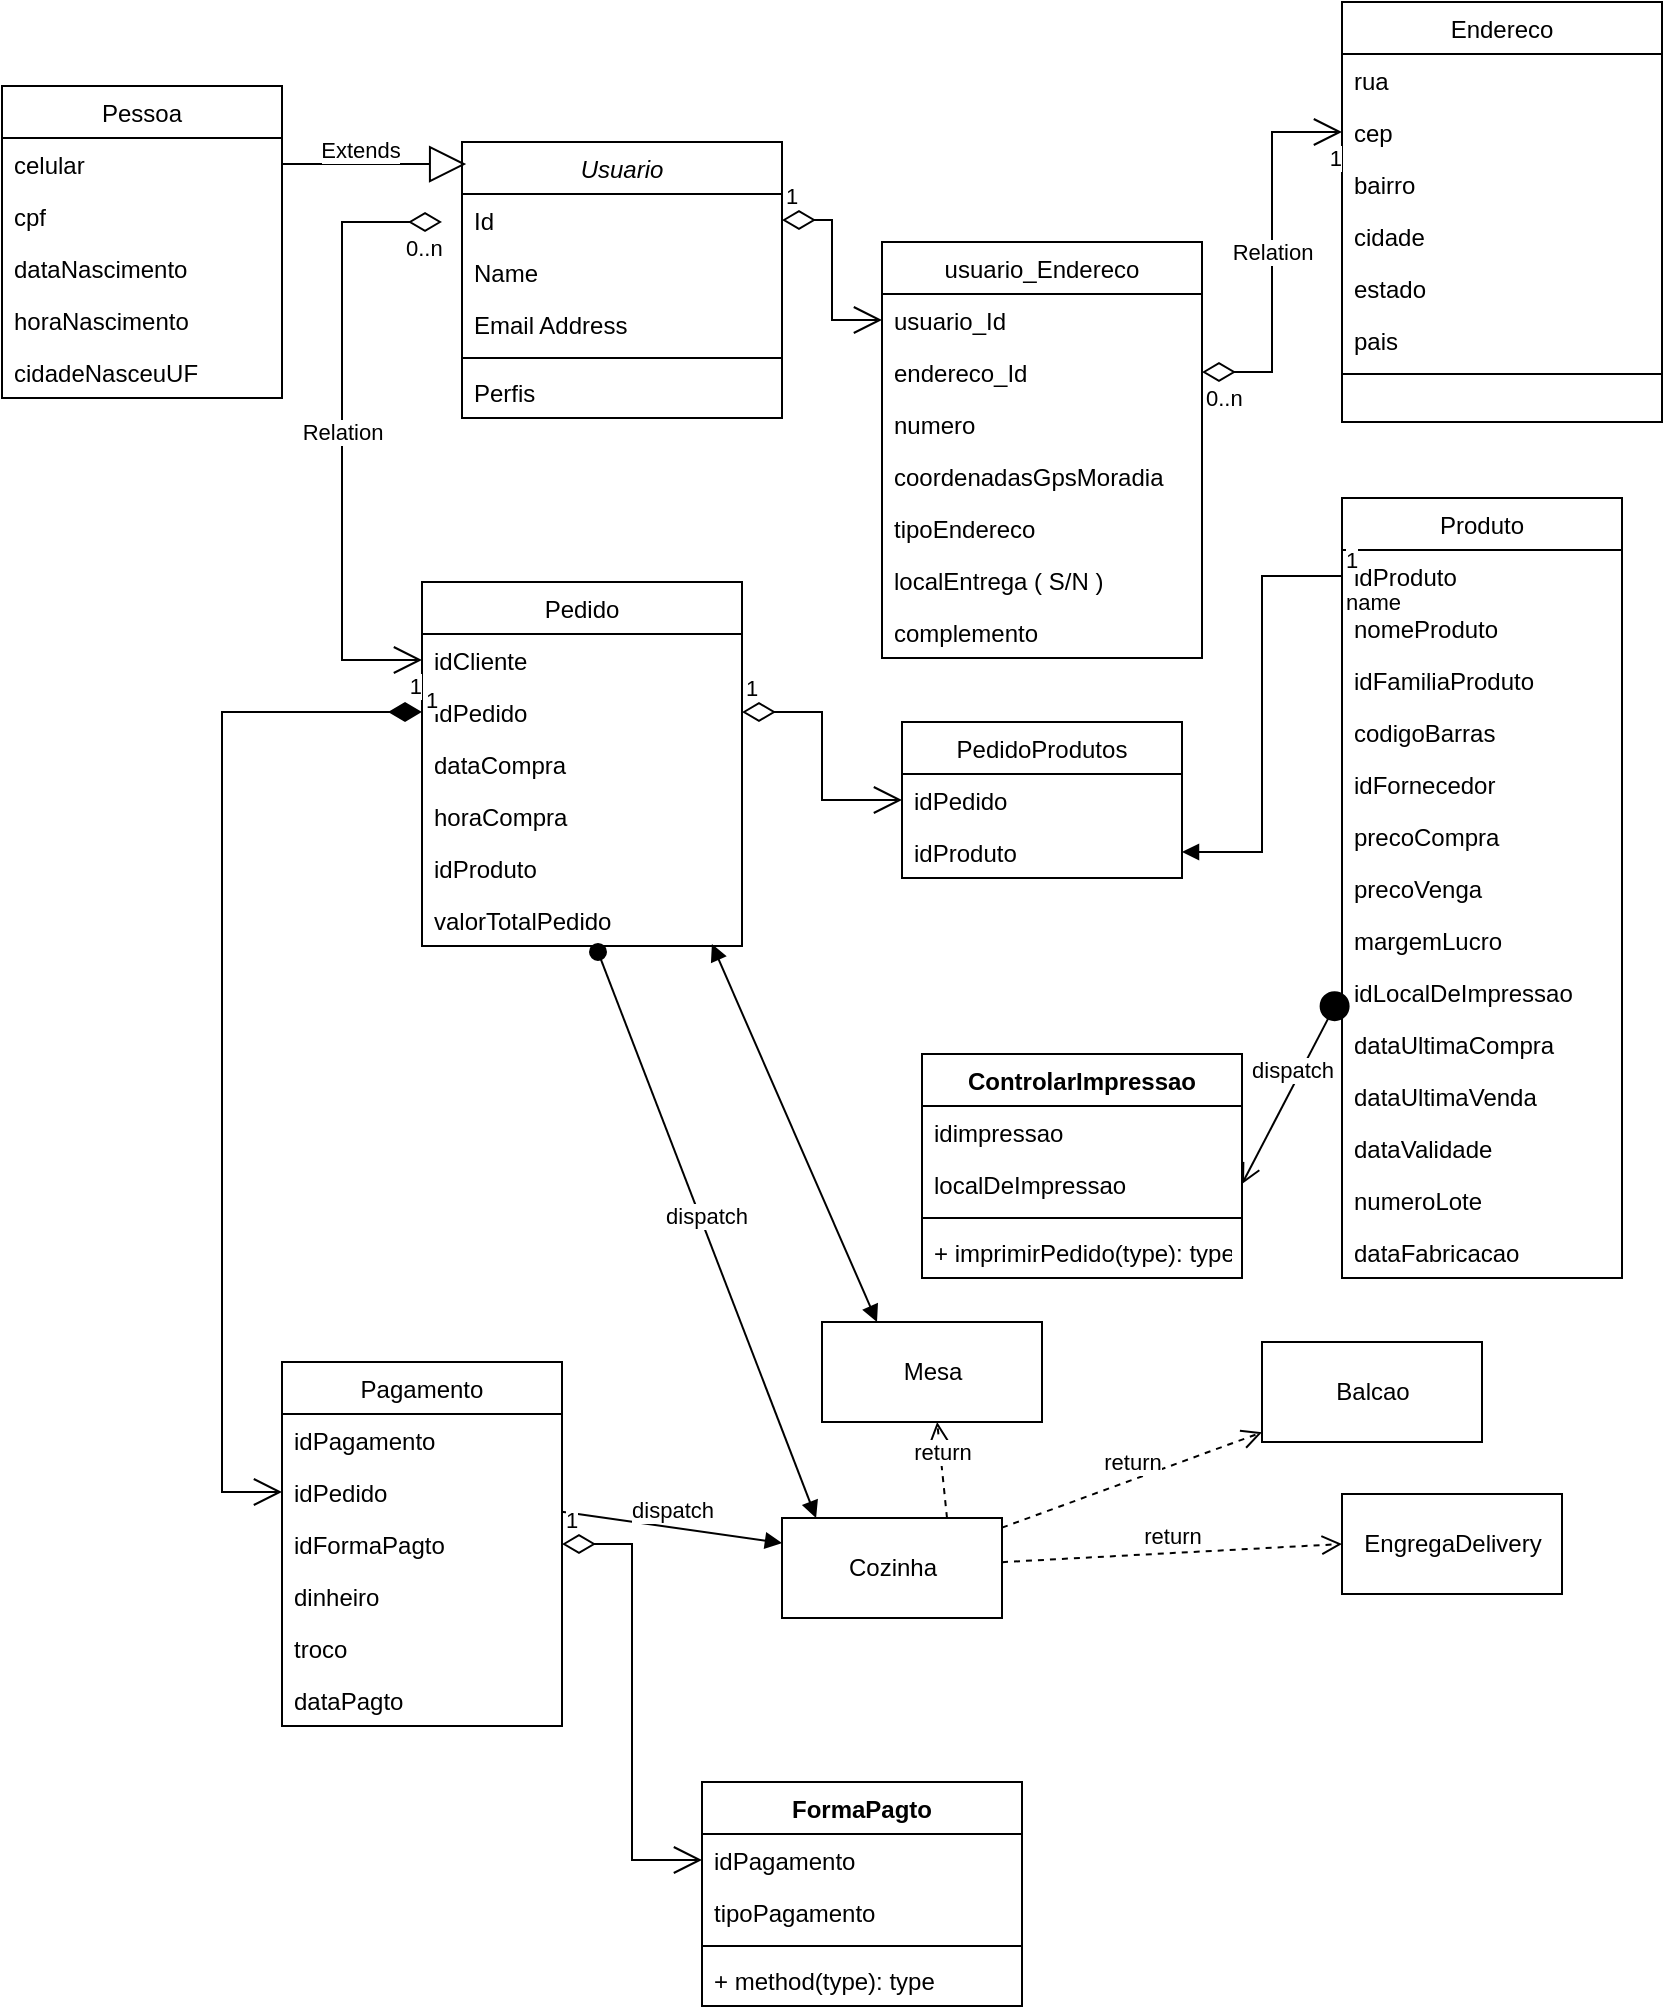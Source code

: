 <mxfile version="20.0.3" type="device"><diagram id="C5RBs43oDa-KdzZeNtuy" name="Page-1"><mxGraphModel dx="1695" dy="460" grid="1" gridSize="10" guides="1" tooltips="1" connect="1" arrows="1" fold="1" page="1" pageScale="1" pageWidth="827" pageHeight="1169" math="0" shadow="0"><root><mxCell id="WIyWlLk6GJQsqaUBKTNV-0"/><mxCell id="WIyWlLk6GJQsqaUBKTNV-1" parent="WIyWlLk6GJQsqaUBKTNV-0"/><mxCell id="zkfFHV4jXpPFQw0GAbJ--0" value="Usuario" style="swimlane;fontStyle=2;align=center;verticalAlign=top;childLayout=stackLayout;horizontal=1;startSize=26;horizontalStack=0;resizeParent=1;resizeLast=0;collapsible=1;marginBottom=0;rounded=0;shadow=0;strokeWidth=1;" parent="WIyWlLk6GJQsqaUBKTNV-1" vertex="1"><mxGeometry x="220" y="120" width="160" height="138" as="geometry"><mxRectangle x="230" y="140" width="160" height="26" as="alternateBounds"/></mxGeometry></mxCell><mxCell id="zkfFHV4jXpPFQw0GAbJ--2" value="Id" style="text;align=left;verticalAlign=top;spacingLeft=4;spacingRight=4;overflow=hidden;rotatable=0;points=[[0,0.5],[1,0.5]];portConstraint=eastwest;rounded=0;shadow=0;html=0;" parent="zkfFHV4jXpPFQw0GAbJ--0" vertex="1"><mxGeometry y="26" width="160" height="26" as="geometry"/></mxCell><mxCell id="zkfFHV4jXpPFQw0GAbJ--1" value="Name" style="text;align=left;verticalAlign=top;spacingLeft=4;spacingRight=4;overflow=hidden;rotatable=0;points=[[0,0.5],[1,0.5]];portConstraint=eastwest;" parent="zkfFHV4jXpPFQw0GAbJ--0" vertex="1"><mxGeometry y="52" width="160" height="26" as="geometry"/></mxCell><mxCell id="zkfFHV4jXpPFQw0GAbJ--3" value="Email Address" style="text;align=left;verticalAlign=top;spacingLeft=4;spacingRight=4;overflow=hidden;rotatable=0;points=[[0,0.5],[1,0.5]];portConstraint=eastwest;rounded=0;shadow=0;html=0;" parent="zkfFHV4jXpPFQw0GAbJ--0" vertex="1"><mxGeometry y="78" width="160" height="26" as="geometry"/></mxCell><mxCell id="zkfFHV4jXpPFQw0GAbJ--4" value="" style="line;html=1;strokeWidth=1;align=left;verticalAlign=middle;spacingTop=-1;spacingLeft=3;spacingRight=3;rotatable=0;labelPosition=right;points=[];portConstraint=eastwest;" parent="zkfFHV4jXpPFQw0GAbJ--0" vertex="1"><mxGeometry y="104" width="160" height="8" as="geometry"/></mxCell><mxCell id="zkfFHV4jXpPFQw0GAbJ--5" value="Perfis" style="text;align=left;verticalAlign=top;spacingLeft=4;spacingRight=4;overflow=hidden;rotatable=0;points=[[0,0.5],[1,0.5]];portConstraint=eastwest;" parent="zkfFHV4jXpPFQw0GAbJ--0" vertex="1"><mxGeometry y="112" width="160" height="26" as="geometry"/></mxCell><mxCell id="zkfFHV4jXpPFQw0GAbJ--17" value="Endereco" style="swimlane;fontStyle=0;align=center;verticalAlign=top;childLayout=stackLayout;horizontal=1;startSize=26;horizontalStack=0;resizeParent=1;resizeLast=0;collapsible=1;marginBottom=0;rounded=0;shadow=0;strokeWidth=1;" parent="WIyWlLk6GJQsqaUBKTNV-1" vertex="1"><mxGeometry x="660" y="50" width="160" height="210" as="geometry"><mxRectangle x="550" y="140" width="160" height="26" as="alternateBounds"/></mxGeometry></mxCell><mxCell id="zkfFHV4jXpPFQw0GAbJ--18" value="rua" style="text;align=left;verticalAlign=top;spacingLeft=4;spacingRight=4;overflow=hidden;rotatable=0;points=[[0,0.5],[1,0.5]];portConstraint=eastwest;" parent="zkfFHV4jXpPFQw0GAbJ--17" vertex="1"><mxGeometry y="26" width="160" height="26" as="geometry"/></mxCell><mxCell id="LOSnb_ZfITmx2wypRt4g-12" value="cep" style="text;align=left;verticalAlign=top;spacingLeft=4;spacingRight=4;overflow=hidden;rotatable=0;points=[[0,0.5],[1,0.5]];portConstraint=eastwest;rounded=0;shadow=0;html=0;" vertex="1" parent="zkfFHV4jXpPFQw0GAbJ--17"><mxGeometry y="52" width="160" height="26" as="geometry"/></mxCell><mxCell id="zkfFHV4jXpPFQw0GAbJ--19" value="bairro" style="text;align=left;verticalAlign=top;spacingLeft=4;spacingRight=4;overflow=hidden;rotatable=0;points=[[0,0.5],[1,0.5]];portConstraint=eastwest;rounded=0;shadow=0;html=0;" parent="zkfFHV4jXpPFQw0GAbJ--17" vertex="1"><mxGeometry y="78" width="160" height="26" as="geometry"/></mxCell><mxCell id="zkfFHV4jXpPFQw0GAbJ--20" value="cidade" style="text;align=left;verticalAlign=top;spacingLeft=4;spacingRight=4;overflow=hidden;rotatable=0;points=[[0,0.5],[1,0.5]];portConstraint=eastwest;rounded=0;shadow=0;html=0;" parent="zkfFHV4jXpPFQw0GAbJ--17" vertex="1"><mxGeometry y="104" width="160" height="26" as="geometry"/></mxCell><mxCell id="zkfFHV4jXpPFQw0GAbJ--21" value="estado" style="text;align=left;verticalAlign=top;spacingLeft=4;spacingRight=4;overflow=hidden;rotatable=0;points=[[0,0.5],[1,0.5]];portConstraint=eastwest;rounded=0;shadow=0;html=0;" parent="zkfFHV4jXpPFQw0GAbJ--17" vertex="1"><mxGeometry y="130" width="160" height="26" as="geometry"/></mxCell><mxCell id="zkfFHV4jXpPFQw0GAbJ--22" value="pais" style="text;align=left;verticalAlign=top;spacingLeft=4;spacingRight=4;overflow=hidden;rotatable=0;points=[[0,0.5],[1,0.5]];portConstraint=eastwest;rounded=0;shadow=0;html=0;" parent="zkfFHV4jXpPFQw0GAbJ--17" vertex="1"><mxGeometry y="156" width="160" height="26" as="geometry"/></mxCell><mxCell id="zkfFHV4jXpPFQw0GAbJ--23" value="" style="line;html=1;strokeWidth=1;align=left;verticalAlign=middle;spacingTop=-1;spacingLeft=3;spacingRight=3;rotatable=0;labelPosition=right;points=[];portConstraint=eastwest;" parent="zkfFHV4jXpPFQw0GAbJ--17" vertex="1"><mxGeometry y="182" width="160" height="8" as="geometry"/></mxCell><mxCell id="LOSnb_ZfITmx2wypRt4g-1" value="Pessoa" style="swimlane;fontStyle=0;childLayout=stackLayout;horizontal=1;startSize=26;fillColor=none;horizontalStack=0;resizeParent=1;resizeParentMax=0;resizeLast=0;collapsible=1;marginBottom=0;" vertex="1" parent="WIyWlLk6GJQsqaUBKTNV-1"><mxGeometry x="-10" y="92" width="140" height="156" as="geometry"/></mxCell><mxCell id="LOSnb_ZfITmx2wypRt4g-2" value="celular" style="text;strokeColor=none;fillColor=none;align=left;verticalAlign=top;spacingLeft=4;spacingRight=4;overflow=hidden;rotatable=0;points=[[0,0.5],[1,0.5]];portConstraint=eastwest;" vertex="1" parent="LOSnb_ZfITmx2wypRt4g-1"><mxGeometry y="26" width="140" height="26" as="geometry"/></mxCell><mxCell id="LOSnb_ZfITmx2wypRt4g-3" value="cpf" style="text;strokeColor=none;fillColor=none;align=left;verticalAlign=top;spacingLeft=4;spacingRight=4;overflow=hidden;rotatable=0;points=[[0,0.5],[1,0.5]];portConstraint=eastwest;" vertex="1" parent="LOSnb_ZfITmx2wypRt4g-1"><mxGeometry y="52" width="140" height="26" as="geometry"/></mxCell><mxCell id="LOSnb_ZfITmx2wypRt4g-4" value="dataNascimento&#10;&#10;" style="text;strokeColor=none;fillColor=none;align=left;verticalAlign=top;spacingLeft=4;spacingRight=4;overflow=hidden;rotatable=0;points=[[0,0.5],[1,0.5]];portConstraint=eastwest;" vertex="1" parent="LOSnb_ZfITmx2wypRt4g-1"><mxGeometry y="78" width="140" height="26" as="geometry"/></mxCell><mxCell id="LOSnb_ZfITmx2wypRt4g-10" value="horaNascimento" style="text;strokeColor=none;fillColor=none;align=left;verticalAlign=top;spacingLeft=4;spacingRight=4;overflow=hidden;rotatable=0;points=[[0,0.5],[1,0.5]];portConstraint=eastwest;" vertex="1" parent="LOSnb_ZfITmx2wypRt4g-1"><mxGeometry y="104" width="140" height="26" as="geometry"/></mxCell><mxCell id="LOSnb_ZfITmx2wypRt4g-11" value="cidadeNasceuUF" style="text;strokeColor=none;fillColor=none;align=left;verticalAlign=top;spacingLeft=4;spacingRight=4;overflow=hidden;rotatable=0;points=[[0,0.5],[1,0.5]];portConstraint=eastwest;" vertex="1" parent="LOSnb_ZfITmx2wypRt4g-1"><mxGeometry y="130" width="140" height="26" as="geometry"/></mxCell><mxCell id="LOSnb_ZfITmx2wypRt4g-9" value="Extends" style="endArrow=block;endSize=16;endFill=0;html=1;rounded=0;exitX=1;exitY=0.5;exitDx=0;exitDy=0;entryX=0.013;entryY=0.08;entryDx=0;entryDy=0;entryPerimeter=0;" edge="1" parent="WIyWlLk6GJQsqaUBKTNV-1" source="LOSnb_ZfITmx2wypRt4g-2" target="zkfFHV4jXpPFQw0GAbJ--0"><mxGeometry x="-0.148" y="7" width="160" relative="1" as="geometry"><mxPoint x="330" y="310" as="sourcePoint"/><mxPoint x="220" y="160" as="targetPoint"/><Array as="points"/><mxPoint as="offset"/></mxGeometry></mxCell><mxCell id="LOSnb_ZfITmx2wypRt4g-13" value="usuario_Endereco" style="swimlane;fontStyle=0;childLayout=stackLayout;horizontal=1;startSize=26;fillColor=none;horizontalStack=0;resizeParent=1;resizeParentMax=0;resizeLast=0;collapsible=1;marginBottom=0;" vertex="1" parent="WIyWlLk6GJQsqaUBKTNV-1"><mxGeometry x="430" y="170" width="160" height="208" as="geometry"/></mxCell><mxCell id="LOSnb_ZfITmx2wypRt4g-14" value="usuario_Id" style="text;strokeColor=none;fillColor=none;align=left;verticalAlign=top;spacingLeft=4;spacingRight=4;overflow=hidden;rotatable=0;points=[[0,0.5],[1,0.5]];portConstraint=eastwest;" vertex="1" parent="LOSnb_ZfITmx2wypRt4g-13"><mxGeometry y="26" width="160" height="26" as="geometry"/></mxCell><mxCell id="LOSnb_ZfITmx2wypRt4g-15" value="endereco_Id" style="text;strokeColor=none;fillColor=none;align=left;verticalAlign=top;spacingLeft=4;spacingRight=4;overflow=hidden;rotatable=0;points=[[0,0.5],[1,0.5]];portConstraint=eastwest;" vertex="1" parent="LOSnb_ZfITmx2wypRt4g-13"><mxGeometry y="52" width="160" height="26" as="geometry"/></mxCell><mxCell id="LOSnb_ZfITmx2wypRt4g-16" value="numero" style="text;strokeColor=none;fillColor=none;align=left;verticalAlign=top;spacingLeft=4;spacingRight=4;overflow=hidden;rotatable=0;points=[[0,0.5],[1,0.5]];portConstraint=eastwest;" vertex="1" parent="LOSnb_ZfITmx2wypRt4g-13"><mxGeometry y="78" width="160" height="26" as="geometry"/></mxCell><mxCell id="LOSnb_ZfITmx2wypRt4g-20" value="coordenadasGpsMoradia" style="text;strokeColor=none;fillColor=none;align=left;verticalAlign=top;spacingLeft=4;spacingRight=4;overflow=hidden;rotatable=0;points=[[0,0.5],[1,0.5]];portConstraint=eastwest;" vertex="1" parent="LOSnb_ZfITmx2wypRt4g-13"><mxGeometry y="104" width="160" height="26" as="geometry"/></mxCell><mxCell id="LOSnb_ZfITmx2wypRt4g-21" value="tipoEndereco" style="text;strokeColor=none;fillColor=none;align=left;verticalAlign=top;spacingLeft=4;spacingRight=4;overflow=hidden;rotatable=0;points=[[0,0.5],[1,0.5]];portConstraint=eastwest;" vertex="1" parent="LOSnb_ZfITmx2wypRt4g-13"><mxGeometry y="130" width="160" height="26" as="geometry"/></mxCell><mxCell id="LOSnb_ZfITmx2wypRt4g-22" value="localEntrega ( S/N )" style="text;strokeColor=none;fillColor=none;align=left;verticalAlign=top;spacingLeft=4;spacingRight=4;overflow=hidden;rotatable=0;points=[[0,0.5],[1,0.5]];portConstraint=eastwest;" vertex="1" parent="LOSnb_ZfITmx2wypRt4g-13"><mxGeometry y="156" width="160" height="26" as="geometry"/></mxCell><mxCell id="LOSnb_ZfITmx2wypRt4g-23" value="complemento" style="text;strokeColor=none;fillColor=none;align=left;verticalAlign=top;spacingLeft=4;spacingRight=4;overflow=hidden;rotatable=0;points=[[0,0.5],[1,0.5]];portConstraint=eastwest;" vertex="1" parent="LOSnb_ZfITmx2wypRt4g-13"><mxGeometry y="182" width="160" height="26" as="geometry"/></mxCell><mxCell id="LOSnb_ZfITmx2wypRt4g-17" value="1" style="endArrow=open;html=1;endSize=12;startArrow=diamondThin;startSize=14;startFill=0;edgeStyle=orthogonalEdgeStyle;align=left;verticalAlign=bottom;rounded=0;strokeWidth=1;exitX=1;exitY=0.5;exitDx=0;exitDy=0;entryX=0;entryY=0.5;entryDx=0;entryDy=0;" edge="1" parent="WIyWlLk6GJQsqaUBKTNV-1" source="zkfFHV4jXpPFQw0GAbJ--2" target="LOSnb_ZfITmx2wypRt4g-14"><mxGeometry x="-1" y="3" relative="1" as="geometry"><mxPoint x="330" y="250" as="sourcePoint"/><mxPoint x="490" y="250" as="targetPoint"/></mxGeometry></mxCell><mxCell id="LOSnb_ZfITmx2wypRt4g-24" value="Relation" style="endArrow=open;html=1;endSize=12;startArrow=diamondThin;startSize=14;startFill=0;edgeStyle=orthogonalEdgeStyle;rounded=0;strokeWidth=1;" edge="1" parent="WIyWlLk6GJQsqaUBKTNV-1" source="LOSnb_ZfITmx2wypRt4g-15" target="LOSnb_ZfITmx2wypRt4g-12"><mxGeometry relative="1" as="geometry"><mxPoint x="330" y="250" as="sourcePoint"/><mxPoint x="490" y="250" as="targetPoint"/></mxGeometry></mxCell><mxCell id="LOSnb_ZfITmx2wypRt4g-25" value="0..n" style="edgeLabel;resizable=0;html=1;align=left;verticalAlign=top;" connectable="0" vertex="1" parent="LOSnb_ZfITmx2wypRt4g-24"><mxGeometry x="-1" relative="1" as="geometry"/></mxCell><mxCell id="LOSnb_ZfITmx2wypRt4g-26" value="1" style="edgeLabel;resizable=0;html=1;align=right;verticalAlign=top;" connectable="0" vertex="1" parent="LOSnb_ZfITmx2wypRt4g-24"><mxGeometry x="1" relative="1" as="geometry"/></mxCell><mxCell id="LOSnb_ZfITmx2wypRt4g-27" value="Pedido" style="swimlane;fontStyle=0;childLayout=stackLayout;horizontal=1;startSize=26;fillColor=none;horizontalStack=0;resizeParent=1;resizeParentMax=0;resizeLast=0;collapsible=1;marginBottom=0;" vertex="1" parent="WIyWlLk6GJQsqaUBKTNV-1"><mxGeometry x="200" y="340" width="160" height="182" as="geometry"/></mxCell><mxCell id="LOSnb_ZfITmx2wypRt4g-30" value="idCliente" style="text;strokeColor=none;fillColor=none;align=left;verticalAlign=top;spacingLeft=4;spacingRight=4;overflow=hidden;rotatable=0;points=[[0,0.5],[1,0.5]];portConstraint=eastwest;" vertex="1" parent="LOSnb_ZfITmx2wypRt4g-27"><mxGeometry y="26" width="160" height="26" as="geometry"/></mxCell><mxCell id="LOSnb_ZfITmx2wypRt4g-28" value="idPedido" style="text;strokeColor=none;fillColor=none;align=left;verticalAlign=top;spacingLeft=4;spacingRight=4;overflow=hidden;rotatable=0;points=[[0,0.5],[1,0.5]];portConstraint=eastwest;" vertex="1" parent="LOSnb_ZfITmx2wypRt4g-27"><mxGeometry y="52" width="160" height="26" as="geometry"/></mxCell><mxCell id="LOSnb_ZfITmx2wypRt4g-57" value="dataCompra" style="text;strokeColor=none;fillColor=none;align=left;verticalAlign=top;spacingLeft=4;spacingRight=4;overflow=hidden;rotatable=0;points=[[0,0.5],[1,0.5]];portConstraint=eastwest;" vertex="1" parent="LOSnb_ZfITmx2wypRt4g-27"><mxGeometry y="78" width="160" height="26" as="geometry"/></mxCell><mxCell id="LOSnb_ZfITmx2wypRt4g-63" value="horaCompra" style="text;strokeColor=none;fillColor=none;align=left;verticalAlign=top;spacingLeft=4;spacingRight=4;overflow=hidden;rotatable=0;points=[[0,0.5],[1,0.5]];portConstraint=eastwest;" vertex="1" parent="LOSnb_ZfITmx2wypRt4g-27"><mxGeometry y="104" width="160" height="26" as="geometry"/></mxCell><mxCell id="LOSnb_ZfITmx2wypRt4g-29" value="idProduto" style="text;strokeColor=none;fillColor=none;align=left;verticalAlign=top;spacingLeft=4;spacingRight=4;overflow=hidden;rotatable=0;points=[[0,0.5],[1,0.5]];portConstraint=eastwest;" vertex="1" parent="LOSnb_ZfITmx2wypRt4g-27"><mxGeometry y="130" width="160" height="26" as="geometry"/></mxCell><mxCell id="LOSnb_ZfITmx2wypRt4g-62" value="valorTotalPedido" style="text;strokeColor=none;fillColor=none;align=left;verticalAlign=top;spacingLeft=4;spacingRight=4;overflow=hidden;rotatable=0;points=[[0,0.5],[1,0.5]];portConstraint=eastwest;" vertex="1" parent="LOSnb_ZfITmx2wypRt4g-27"><mxGeometry y="156" width="160" height="26" as="geometry"/></mxCell><mxCell id="LOSnb_ZfITmx2wypRt4g-31" value="Produto" style="swimlane;fontStyle=0;childLayout=stackLayout;horizontal=1;startSize=26;fillColor=none;horizontalStack=0;resizeParent=1;resizeParentMax=0;resizeLast=0;collapsible=1;marginBottom=0;" vertex="1" parent="WIyWlLk6GJQsqaUBKTNV-1"><mxGeometry x="660" y="298" width="140" height="390" as="geometry"/></mxCell><mxCell id="LOSnb_ZfITmx2wypRt4g-32" value="idProduto" style="text;strokeColor=none;fillColor=none;align=left;verticalAlign=top;spacingLeft=4;spacingRight=4;overflow=hidden;rotatable=0;points=[[0,0.5],[1,0.5]];portConstraint=eastwest;" vertex="1" parent="LOSnb_ZfITmx2wypRt4g-31"><mxGeometry y="26" width="140" height="26" as="geometry"/></mxCell><mxCell id="LOSnb_ZfITmx2wypRt4g-33" value="nomeProduto" style="text;strokeColor=none;fillColor=none;align=left;verticalAlign=top;spacingLeft=4;spacingRight=4;overflow=hidden;rotatable=0;points=[[0,0.5],[1,0.5]];portConstraint=eastwest;" vertex="1" parent="LOSnb_ZfITmx2wypRt4g-31"><mxGeometry y="52" width="140" height="26" as="geometry"/></mxCell><mxCell id="LOSnb_ZfITmx2wypRt4g-34" value="idFamiliaProduto" style="text;strokeColor=none;fillColor=none;align=left;verticalAlign=top;spacingLeft=4;spacingRight=4;overflow=hidden;rotatable=0;points=[[0,0.5],[1,0.5]];portConstraint=eastwest;" vertex="1" parent="LOSnb_ZfITmx2wypRt4g-31"><mxGeometry y="78" width="140" height="26" as="geometry"/></mxCell><mxCell id="LOSnb_ZfITmx2wypRt4g-36" value="codigoBarras" style="text;strokeColor=none;fillColor=none;align=left;verticalAlign=top;spacingLeft=4;spacingRight=4;overflow=hidden;rotatable=0;points=[[0,0.5],[1,0.5]];portConstraint=eastwest;" vertex="1" parent="LOSnb_ZfITmx2wypRt4g-31"><mxGeometry y="104" width="140" height="26" as="geometry"/></mxCell><mxCell id="LOSnb_ZfITmx2wypRt4g-37" value="idFornecedor" style="text;strokeColor=none;fillColor=none;align=left;verticalAlign=top;spacingLeft=4;spacingRight=4;overflow=hidden;rotatable=0;points=[[0,0.5],[1,0.5]];portConstraint=eastwest;" vertex="1" parent="LOSnb_ZfITmx2wypRt4g-31"><mxGeometry y="130" width="140" height="26" as="geometry"/></mxCell><mxCell id="LOSnb_ZfITmx2wypRt4g-38" value="precoCompra" style="text;strokeColor=none;fillColor=none;align=left;verticalAlign=top;spacingLeft=4;spacingRight=4;overflow=hidden;rotatable=0;points=[[0,0.5],[1,0.5]];portConstraint=eastwest;" vertex="1" parent="LOSnb_ZfITmx2wypRt4g-31"><mxGeometry y="156" width="140" height="26" as="geometry"/></mxCell><mxCell id="LOSnb_ZfITmx2wypRt4g-39" value="precoVenga" style="text;strokeColor=none;fillColor=none;align=left;verticalAlign=top;spacingLeft=4;spacingRight=4;overflow=hidden;rotatable=0;points=[[0,0.5],[1,0.5]];portConstraint=eastwest;" vertex="1" parent="LOSnb_ZfITmx2wypRt4g-31"><mxGeometry y="182" width="140" height="26" as="geometry"/></mxCell><mxCell id="LOSnb_ZfITmx2wypRt4g-40" value="margemLucro" style="text;strokeColor=none;fillColor=none;align=left;verticalAlign=top;spacingLeft=4;spacingRight=4;overflow=hidden;rotatable=0;points=[[0,0.5],[1,0.5]];portConstraint=eastwest;" vertex="1" parent="LOSnb_ZfITmx2wypRt4g-31"><mxGeometry y="208" width="140" height="26" as="geometry"/></mxCell><mxCell id="LOSnb_ZfITmx2wypRt4g-42" value="idLocalDeImpressao" style="text;strokeColor=none;fillColor=none;align=left;verticalAlign=top;spacingLeft=4;spacingRight=4;overflow=hidden;rotatable=0;points=[[0,0.5],[1,0.5]];portConstraint=eastwest;" vertex="1" parent="LOSnb_ZfITmx2wypRt4g-31"><mxGeometry y="234" width="140" height="26" as="geometry"/></mxCell><mxCell id="LOSnb_ZfITmx2wypRt4g-41" value="dataUltimaCompra" style="text;strokeColor=none;fillColor=none;align=left;verticalAlign=top;spacingLeft=4;spacingRight=4;overflow=hidden;rotatable=0;points=[[0,0.5],[1,0.5]];portConstraint=eastwest;" vertex="1" parent="LOSnb_ZfITmx2wypRt4g-31"><mxGeometry y="260" width="140" height="26" as="geometry"/></mxCell><mxCell id="LOSnb_ZfITmx2wypRt4g-43" value="dataUltimaVenda" style="text;strokeColor=none;fillColor=none;align=left;verticalAlign=top;spacingLeft=4;spacingRight=4;overflow=hidden;rotatable=0;points=[[0,0.5],[1,0.5]];portConstraint=eastwest;" vertex="1" parent="LOSnb_ZfITmx2wypRt4g-31"><mxGeometry y="286" width="140" height="26" as="geometry"/></mxCell><mxCell id="LOSnb_ZfITmx2wypRt4g-44" value="dataValidade" style="text;strokeColor=none;fillColor=none;align=left;verticalAlign=top;spacingLeft=4;spacingRight=4;overflow=hidden;rotatable=0;points=[[0,0.5],[1,0.5]];portConstraint=eastwest;" vertex="1" parent="LOSnb_ZfITmx2wypRt4g-31"><mxGeometry y="312" width="140" height="26" as="geometry"/></mxCell><mxCell id="LOSnb_ZfITmx2wypRt4g-45" value="numeroLote" style="text;strokeColor=none;fillColor=none;align=left;verticalAlign=top;spacingLeft=4;spacingRight=4;overflow=hidden;rotatable=0;points=[[0,0.5],[1,0.5]];portConstraint=eastwest;" vertex="1" parent="LOSnb_ZfITmx2wypRt4g-31"><mxGeometry y="338" width="140" height="26" as="geometry"/></mxCell><mxCell id="LOSnb_ZfITmx2wypRt4g-46" value="dataFabricacao" style="text;strokeColor=none;fillColor=none;align=left;verticalAlign=top;spacingLeft=4;spacingRight=4;overflow=hidden;rotatable=0;points=[[0,0.5],[1,0.5]];portConstraint=eastwest;" vertex="1" parent="LOSnb_ZfITmx2wypRt4g-31"><mxGeometry y="364" width="140" height="26" as="geometry"/></mxCell><mxCell id="LOSnb_ZfITmx2wypRt4g-47" value="1" style="endArrow=open;html=1;endSize=12;startArrow=diamondThin;startSize=14;startFill=0;edgeStyle=orthogonalEdgeStyle;align=left;verticalAlign=bottom;rounded=0;strokeWidth=1;entryX=0;entryY=0.5;entryDx=0;entryDy=0;" edge="1" parent="WIyWlLk6GJQsqaUBKTNV-1" source="LOSnb_ZfITmx2wypRt4g-28" target="LOSnb_ZfITmx2wypRt4g-49"><mxGeometry x="-1" y="3" relative="1" as="geometry"><mxPoint x="330" y="450" as="sourcePoint"/><mxPoint x="490" y="450" as="targetPoint"/></mxGeometry></mxCell><mxCell id="LOSnb_ZfITmx2wypRt4g-48" value="PedidoProdutos" style="swimlane;fontStyle=0;childLayout=stackLayout;horizontal=1;startSize=26;fillColor=none;horizontalStack=0;resizeParent=1;resizeParentMax=0;resizeLast=0;collapsible=1;marginBottom=0;" vertex="1" parent="WIyWlLk6GJQsqaUBKTNV-1"><mxGeometry x="440" y="410" width="140" height="78" as="geometry"/></mxCell><mxCell id="LOSnb_ZfITmx2wypRt4g-49" value="idPedido" style="text;strokeColor=none;fillColor=none;align=left;verticalAlign=top;spacingLeft=4;spacingRight=4;overflow=hidden;rotatable=0;points=[[0,0.5],[1,0.5]];portConstraint=eastwest;" vertex="1" parent="LOSnb_ZfITmx2wypRt4g-48"><mxGeometry y="26" width="140" height="26" as="geometry"/></mxCell><mxCell id="LOSnb_ZfITmx2wypRt4g-50" value="idProduto" style="text;strokeColor=none;fillColor=none;align=left;verticalAlign=top;spacingLeft=4;spacingRight=4;overflow=hidden;rotatable=0;points=[[0,0.5],[1,0.5]];portConstraint=eastwest;" vertex="1" parent="LOSnb_ZfITmx2wypRt4g-48"><mxGeometry y="52" width="140" height="26" as="geometry"/></mxCell><mxCell id="LOSnb_ZfITmx2wypRt4g-53" value="name" style="endArrow=block;endFill=1;html=1;edgeStyle=orthogonalEdgeStyle;align=left;verticalAlign=top;rounded=0;strokeWidth=1;exitX=0;exitY=0.5;exitDx=0;exitDy=0;" edge="1" parent="WIyWlLk6GJQsqaUBKTNV-1" source="LOSnb_ZfITmx2wypRt4g-32" target="LOSnb_ZfITmx2wypRt4g-50"><mxGeometry x="-1" relative="1" as="geometry"><mxPoint x="330" y="450" as="sourcePoint"/><mxPoint x="490" y="450" as="targetPoint"/></mxGeometry></mxCell><mxCell id="LOSnb_ZfITmx2wypRt4g-54" value="1" style="edgeLabel;resizable=0;html=1;align=left;verticalAlign=bottom;" connectable="0" vertex="1" parent="LOSnb_ZfITmx2wypRt4g-53"><mxGeometry x="-1" relative="1" as="geometry"/></mxCell><mxCell id="LOSnb_ZfITmx2wypRt4g-59" value="Relation" style="endArrow=open;html=1;endSize=12;startArrow=diamondThin;startSize=14;startFill=0;edgeStyle=orthogonalEdgeStyle;rounded=0;strokeWidth=1;entryX=0;entryY=0.5;entryDx=0;entryDy=0;" edge="1" parent="WIyWlLk6GJQsqaUBKTNV-1" target="LOSnb_ZfITmx2wypRt4g-30"><mxGeometry relative="1" as="geometry"><mxPoint x="210" y="160" as="sourcePoint"/><mxPoint x="180" y="520" as="targetPoint"/><Array as="points"><mxPoint x="160" y="160"/><mxPoint x="160" y="379"/></Array></mxGeometry></mxCell><mxCell id="LOSnb_ZfITmx2wypRt4g-60" value="0..n" style="edgeLabel;resizable=0;html=1;align=left;verticalAlign=top;" connectable="0" vertex="1" parent="LOSnb_ZfITmx2wypRt4g-59"><mxGeometry x="-1" relative="1" as="geometry"><mxPoint x="-20" as="offset"/></mxGeometry></mxCell><mxCell id="LOSnb_ZfITmx2wypRt4g-61" value="1" style="edgeLabel;resizable=0;html=1;align=right;verticalAlign=top;" connectable="0" vertex="1" parent="LOSnb_ZfITmx2wypRt4g-59"><mxGeometry x="1" relative="1" as="geometry"/></mxCell><mxCell id="LOSnb_ZfITmx2wypRt4g-64" value="Pagamento" style="swimlane;fontStyle=0;childLayout=stackLayout;horizontal=1;startSize=26;fillColor=none;horizontalStack=0;resizeParent=1;resizeParentMax=0;resizeLast=0;collapsible=1;marginBottom=0;" vertex="1" parent="WIyWlLk6GJQsqaUBKTNV-1"><mxGeometry x="130" y="730" width="140" height="182" as="geometry"/></mxCell><mxCell id="LOSnb_ZfITmx2wypRt4g-65" value="idPagamento" style="text;strokeColor=none;fillColor=none;align=left;verticalAlign=top;spacingLeft=4;spacingRight=4;overflow=hidden;rotatable=0;points=[[0,0.5],[1,0.5]];portConstraint=eastwest;" vertex="1" parent="LOSnb_ZfITmx2wypRt4g-64"><mxGeometry y="26" width="140" height="26" as="geometry"/></mxCell><mxCell id="LOSnb_ZfITmx2wypRt4g-71" value="idPedido" style="text;strokeColor=none;fillColor=none;align=left;verticalAlign=top;spacingLeft=4;spacingRight=4;overflow=hidden;rotatable=0;points=[[0,0.5],[1,0.5]];portConstraint=eastwest;" vertex="1" parent="LOSnb_ZfITmx2wypRt4g-64"><mxGeometry y="52" width="140" height="26" as="geometry"/></mxCell><mxCell id="LOSnb_ZfITmx2wypRt4g-66" value="idFormaPagto" style="text;strokeColor=none;fillColor=none;align=left;verticalAlign=top;spacingLeft=4;spacingRight=4;overflow=hidden;rotatable=0;points=[[0,0.5],[1,0.5]];portConstraint=eastwest;" vertex="1" parent="LOSnb_ZfITmx2wypRt4g-64"><mxGeometry y="78" width="140" height="26" as="geometry"/></mxCell><mxCell id="LOSnb_ZfITmx2wypRt4g-67" value="dinheiro" style="text;strokeColor=none;fillColor=none;align=left;verticalAlign=top;spacingLeft=4;spacingRight=4;overflow=hidden;rotatable=0;points=[[0,0.5],[1,0.5]];portConstraint=eastwest;" vertex="1" parent="LOSnb_ZfITmx2wypRt4g-64"><mxGeometry y="104" width="140" height="26" as="geometry"/></mxCell><mxCell id="LOSnb_ZfITmx2wypRt4g-69" value="troco" style="text;strokeColor=none;fillColor=none;align=left;verticalAlign=top;spacingLeft=4;spacingRight=4;overflow=hidden;rotatable=0;points=[[0,0.5],[1,0.5]];portConstraint=eastwest;" vertex="1" parent="LOSnb_ZfITmx2wypRt4g-64"><mxGeometry y="130" width="140" height="26" as="geometry"/></mxCell><mxCell id="LOSnb_ZfITmx2wypRt4g-70" value="dataPagto" style="text;strokeColor=none;fillColor=none;align=left;verticalAlign=top;spacingLeft=4;spacingRight=4;overflow=hidden;rotatable=0;points=[[0,0.5],[1,0.5]];portConstraint=eastwest;" vertex="1" parent="LOSnb_ZfITmx2wypRt4g-64"><mxGeometry y="156" width="140" height="26" as="geometry"/></mxCell><mxCell id="LOSnb_ZfITmx2wypRt4g-72" value="1" style="endArrow=open;html=1;endSize=12;startArrow=diamondThin;startSize=14;startFill=1;edgeStyle=orthogonalEdgeStyle;align=left;verticalAlign=bottom;rounded=0;strokeWidth=1;entryX=0;entryY=0.5;entryDx=0;entryDy=0;" edge="1" parent="WIyWlLk6GJQsqaUBKTNV-1" source="LOSnb_ZfITmx2wypRt4g-28" target="LOSnb_ZfITmx2wypRt4g-71"><mxGeometry x="-1" y="3" relative="1" as="geometry"><mxPoint x="330" y="560" as="sourcePoint"/><mxPoint x="490" y="560" as="targetPoint"/><Array as="points"><mxPoint x="100" y="405"/><mxPoint x="100" y="795"/></Array></mxGeometry></mxCell><mxCell id="LOSnb_ZfITmx2wypRt4g-74" value="ControlarImpressao" style="swimlane;fontStyle=1;align=center;verticalAlign=top;childLayout=stackLayout;horizontal=1;startSize=26;horizontalStack=0;resizeParent=1;resizeParentMax=0;resizeLast=0;collapsible=1;marginBottom=0;" vertex="1" parent="WIyWlLk6GJQsqaUBKTNV-1"><mxGeometry x="450" y="576" width="160" height="112" as="geometry"/></mxCell><mxCell id="LOSnb_ZfITmx2wypRt4g-75" value="idimpressao" style="text;strokeColor=none;fillColor=none;align=left;verticalAlign=top;spacingLeft=4;spacingRight=4;overflow=hidden;rotatable=0;points=[[0,0.5],[1,0.5]];portConstraint=eastwest;" vertex="1" parent="LOSnb_ZfITmx2wypRt4g-74"><mxGeometry y="26" width="160" height="26" as="geometry"/></mxCell><mxCell id="LOSnb_ZfITmx2wypRt4g-79" value="localDeImpressao" style="text;strokeColor=none;fillColor=none;align=left;verticalAlign=top;spacingLeft=4;spacingRight=4;overflow=hidden;rotatable=0;points=[[0,0.5],[1,0.5]];portConstraint=eastwest;" vertex="1" parent="LOSnb_ZfITmx2wypRt4g-74"><mxGeometry y="52" width="160" height="26" as="geometry"/></mxCell><mxCell id="LOSnb_ZfITmx2wypRt4g-76" value="" style="line;strokeWidth=1;fillColor=none;align=left;verticalAlign=middle;spacingTop=-1;spacingLeft=3;spacingRight=3;rotatable=0;labelPosition=right;points=[];portConstraint=eastwest;" vertex="1" parent="LOSnb_ZfITmx2wypRt4g-74"><mxGeometry y="78" width="160" height="8" as="geometry"/></mxCell><mxCell id="LOSnb_ZfITmx2wypRt4g-77" value="+ imprimirPedido(type): type" style="text;strokeColor=none;fillColor=none;align=left;verticalAlign=top;spacingLeft=4;spacingRight=4;overflow=hidden;rotatable=0;points=[[0,0.5],[1,0.5]];portConstraint=eastwest;" vertex="1" parent="LOSnb_ZfITmx2wypRt4g-74"><mxGeometry y="86" width="160" height="26" as="geometry"/></mxCell><mxCell id="LOSnb_ZfITmx2wypRt4g-80" value="dispatch" style="html=1;verticalAlign=bottom;startArrow=circle;startFill=1;endArrow=open;startSize=6;endSize=8;rounded=0;strokeWidth=1;exitX=0;exitY=0.5;exitDx=0;exitDy=0;entryX=1;entryY=0.5;entryDx=0;entryDy=0;" edge="1" parent="WIyWlLk6GJQsqaUBKTNV-1" source="LOSnb_ZfITmx2wypRt4g-42" target="LOSnb_ZfITmx2wypRt4g-79"><mxGeometry width="80" relative="1" as="geometry"><mxPoint x="370" y="520" as="sourcePoint"/><mxPoint x="450" y="520" as="targetPoint"/></mxGeometry></mxCell><mxCell id="LOSnb_ZfITmx2wypRt4g-81" value="Cozinha" style="html=1;" vertex="1" parent="WIyWlLk6GJQsqaUBKTNV-1"><mxGeometry x="380" y="808" width="110" height="50" as="geometry"/></mxCell><mxCell id="LOSnb_ZfITmx2wypRt4g-82" value="Balcao" style="html=1;" vertex="1" parent="WIyWlLk6GJQsqaUBKTNV-1"><mxGeometry x="620" y="720" width="110" height="50" as="geometry"/></mxCell><mxCell id="LOSnb_ZfITmx2wypRt4g-83" value="EngregaDelivery" style="html=1;" vertex="1" parent="WIyWlLk6GJQsqaUBKTNV-1"><mxGeometry x="660" y="796" width="110" height="50" as="geometry"/></mxCell><mxCell id="LOSnb_ZfITmx2wypRt4g-87" value="return" style="html=1;verticalAlign=bottom;endArrow=open;dashed=1;endSize=8;rounded=0;strokeWidth=1;" edge="1" parent="WIyWlLk6GJQsqaUBKTNV-1" source="LOSnb_ZfITmx2wypRt4g-81" target="LOSnb_ZfITmx2wypRt4g-82"><mxGeometry relative="1" as="geometry"><mxPoint x="450" y="730" as="sourcePoint"/><mxPoint x="370" y="730" as="targetPoint"/></mxGeometry></mxCell><mxCell id="LOSnb_ZfITmx2wypRt4g-88" value="return" style="html=1;verticalAlign=bottom;endArrow=open;dashed=1;endSize=8;rounded=0;strokeWidth=1;entryX=0;entryY=0.5;entryDx=0;entryDy=0;" edge="1" parent="WIyWlLk6GJQsqaUBKTNV-1" source="LOSnb_ZfITmx2wypRt4g-81" target="LOSnb_ZfITmx2wypRt4g-83"><mxGeometry relative="1" as="geometry"><mxPoint x="450" y="730" as="sourcePoint"/><mxPoint x="370" y="730" as="targetPoint"/></mxGeometry></mxCell><mxCell id="LOSnb_ZfITmx2wypRt4g-89" value="dispatch" style="html=1;verticalAlign=bottom;endArrow=block;rounded=0;strokeWidth=1;entryX=0;entryY=0.25;entryDx=0;entryDy=0;" edge="1" parent="WIyWlLk6GJQsqaUBKTNV-1" source="LOSnb_ZfITmx2wypRt4g-71" target="LOSnb_ZfITmx2wypRt4g-81"><mxGeometry width="80" relative="1" as="geometry"><mxPoint x="370" y="730" as="sourcePoint"/><mxPoint x="450" y="730" as="targetPoint"/></mxGeometry></mxCell><mxCell id="LOSnb_ZfITmx2wypRt4g-90" value="dispatch" style="html=1;verticalAlign=bottom;startArrow=oval;startFill=1;endArrow=block;startSize=8;rounded=0;strokeWidth=1;exitX=0.55;exitY=1.115;exitDx=0;exitDy=0;exitPerimeter=0;entryX=0.155;entryY=0;entryDx=0;entryDy=0;entryPerimeter=0;" edge="1" parent="WIyWlLk6GJQsqaUBKTNV-1" source="LOSnb_ZfITmx2wypRt4g-62" target="LOSnb_ZfITmx2wypRt4g-81"><mxGeometry width="60" relative="1" as="geometry"><mxPoint x="380" y="730" as="sourcePoint"/><mxPoint x="390" y="780" as="targetPoint"/><Array as="points"/></mxGeometry></mxCell><mxCell id="LOSnb_ZfITmx2wypRt4g-91" value="Mesa" style="html=1;" vertex="1" parent="WIyWlLk6GJQsqaUBKTNV-1"><mxGeometry x="400" y="710" width="110" height="50" as="geometry"/></mxCell><mxCell id="LOSnb_ZfITmx2wypRt4g-92" value="return" style="html=1;verticalAlign=bottom;endArrow=open;dashed=1;endSize=8;rounded=0;strokeWidth=1;exitX=0.75;exitY=0;exitDx=0;exitDy=0;" edge="1" parent="WIyWlLk6GJQsqaUBKTNV-1" source="LOSnb_ZfITmx2wypRt4g-81" target="LOSnb_ZfITmx2wypRt4g-91"><mxGeometry relative="1" as="geometry"><mxPoint x="450" y="790" as="sourcePoint"/><mxPoint x="370" y="790" as="targetPoint"/></mxGeometry></mxCell><mxCell id="LOSnb_ZfITmx2wypRt4g-93" value="FormaPagto" style="swimlane;fontStyle=1;align=center;verticalAlign=top;childLayout=stackLayout;horizontal=1;startSize=26;horizontalStack=0;resizeParent=1;resizeParentMax=0;resizeLast=0;collapsible=1;marginBottom=0;" vertex="1" parent="WIyWlLk6GJQsqaUBKTNV-1"><mxGeometry x="340" y="940" width="160" height="112" as="geometry"/></mxCell><mxCell id="LOSnb_ZfITmx2wypRt4g-94" value="idPagamento" style="text;strokeColor=none;fillColor=none;align=left;verticalAlign=top;spacingLeft=4;spacingRight=4;overflow=hidden;rotatable=0;points=[[0,0.5],[1,0.5]];portConstraint=eastwest;" vertex="1" parent="LOSnb_ZfITmx2wypRt4g-93"><mxGeometry y="26" width="160" height="26" as="geometry"/></mxCell><mxCell id="LOSnb_ZfITmx2wypRt4g-97" value="tipoPagamento" style="text;strokeColor=none;fillColor=none;align=left;verticalAlign=top;spacingLeft=4;spacingRight=4;overflow=hidden;rotatable=0;points=[[0,0.5],[1,0.5]];portConstraint=eastwest;" vertex="1" parent="LOSnb_ZfITmx2wypRt4g-93"><mxGeometry y="52" width="160" height="26" as="geometry"/></mxCell><mxCell id="LOSnb_ZfITmx2wypRt4g-95" value="" style="line;strokeWidth=1;fillColor=none;align=left;verticalAlign=middle;spacingTop=-1;spacingLeft=3;spacingRight=3;rotatable=0;labelPosition=right;points=[];portConstraint=eastwest;" vertex="1" parent="LOSnb_ZfITmx2wypRt4g-93"><mxGeometry y="78" width="160" height="8" as="geometry"/></mxCell><mxCell id="LOSnb_ZfITmx2wypRt4g-96" value="+ method(type): type" style="text;strokeColor=none;fillColor=none;align=left;verticalAlign=top;spacingLeft=4;spacingRight=4;overflow=hidden;rotatable=0;points=[[0,0.5],[1,0.5]];portConstraint=eastwest;" vertex="1" parent="LOSnb_ZfITmx2wypRt4g-93"><mxGeometry y="86" width="160" height="26" as="geometry"/></mxCell><mxCell id="LOSnb_ZfITmx2wypRt4g-98" value="1" style="endArrow=open;html=1;endSize=12;startArrow=diamondThin;startSize=14;startFill=0;edgeStyle=orthogonalEdgeStyle;align=left;verticalAlign=bottom;rounded=0;strokeWidth=1;" edge="1" parent="WIyWlLk6GJQsqaUBKTNV-1" source="LOSnb_ZfITmx2wypRt4g-66" target="LOSnb_ZfITmx2wypRt4g-94"><mxGeometry x="-1" y="3" relative="1" as="geometry"><mxPoint x="330" y="880" as="sourcePoint"/><mxPoint x="490" y="880" as="targetPoint"/></mxGeometry></mxCell><mxCell id="LOSnb_ZfITmx2wypRt4g-99" value="" style="endArrow=block;startArrow=block;endFill=1;startFill=1;html=1;rounded=0;strokeWidth=1;exitX=0.906;exitY=0.962;exitDx=0;exitDy=0;exitPerimeter=0;entryX=0.25;entryY=0;entryDx=0;entryDy=0;" edge="1" parent="WIyWlLk6GJQsqaUBKTNV-1" source="LOSnb_ZfITmx2wypRt4g-62" target="LOSnb_ZfITmx2wypRt4g-91"><mxGeometry width="160" relative="1" as="geometry"><mxPoint x="330" y="760" as="sourcePoint"/><mxPoint x="490" y="760" as="targetPoint"/></mxGeometry></mxCell></root></mxGraphModel></diagram></mxfile>